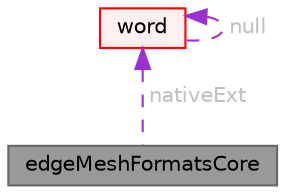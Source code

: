 digraph "edgeMeshFormatsCore"
{
 // LATEX_PDF_SIZE
  bgcolor="transparent";
  edge [fontname=Helvetica,fontsize=10,labelfontname=Helvetica,labelfontsize=10];
  node [fontname=Helvetica,fontsize=10,shape=box,height=0.2,width=0.4];
  Node1 [id="Node000001",label="edgeMeshFormatsCore",height=0.2,width=0.4,color="gray40", fillcolor="grey60", style="filled", fontcolor="black",tooltip="A collection of helper functions for reading/writing edge formats."];
  Node2 -> Node1 [id="edge1_Node000001_Node000002",dir="back",color="darkorchid3",style="dashed",tooltip=" ",label=" nativeExt",fontcolor="grey" ];
  Node2 [id="Node000002",label="word",height=0.2,width=0.4,color="red", fillcolor="#FFF0F0", style="filled",URL="$classFoam_1_1word.html",tooltip="A class for handling words, derived from Foam::string."];
  Node2 -> Node2 [id="edge2_Node000002_Node000002",dir="back",color="darkorchid3",style="dashed",tooltip=" ",label=" null",fontcolor="grey" ];
}
